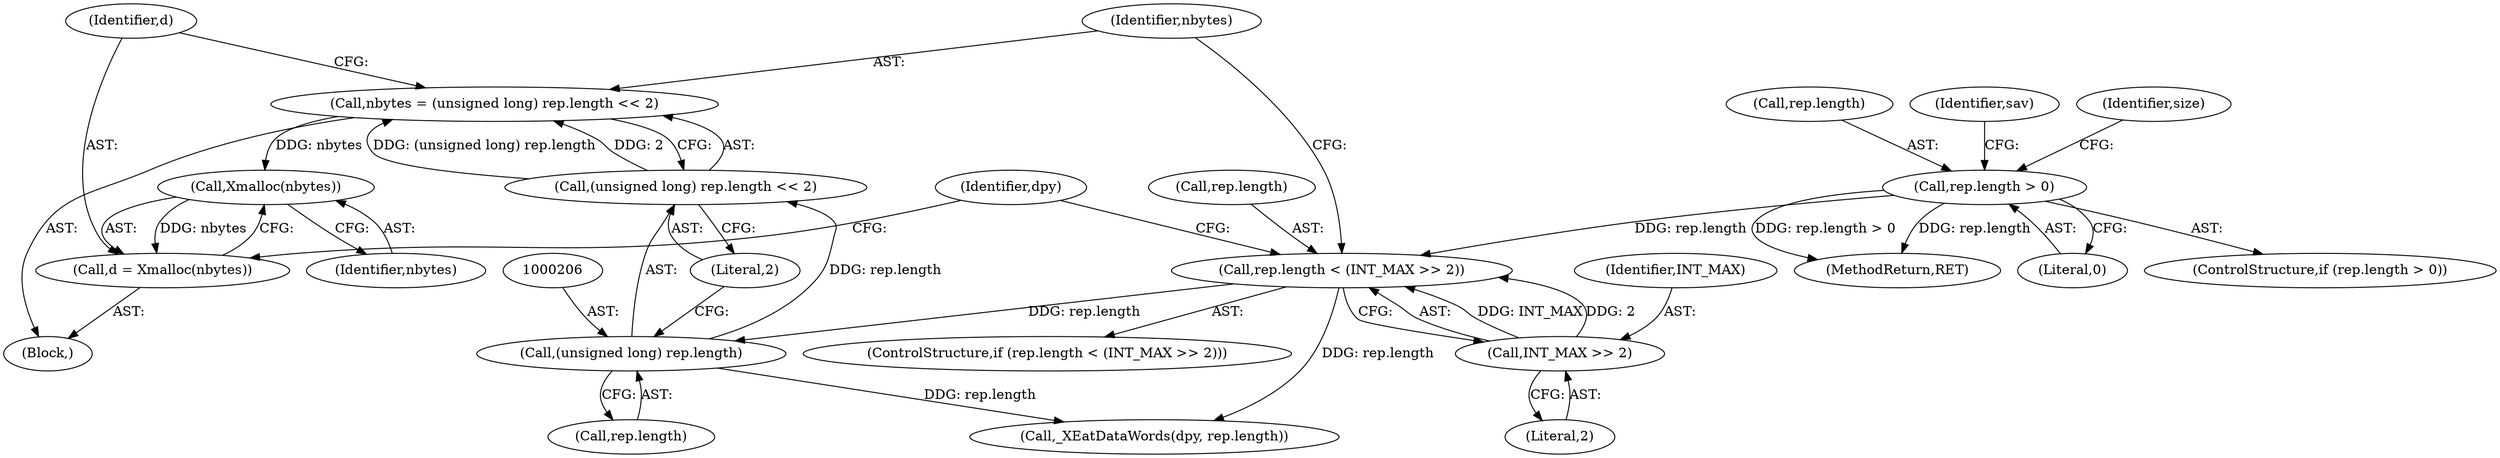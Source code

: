 digraph "1_libXi_19a9cd607de73947fcfb104682f203ffe4e1f4e5_0@API" {
"1000213" [label="(Call,Xmalloc(nbytes))"];
"1000202" [label="(Call,nbytes = (unsigned long) rep.length << 2)"];
"1000204" [label="(Call,(unsigned long) rep.length << 2)"];
"1000205" [label="(Call,(unsigned long) rep.length)"];
"1000194" [label="(Call,rep.length < (INT_MAX >> 2))"];
"1000182" [label="(Call,rep.length > 0)"];
"1000198" [label="(Call,INT_MAX >> 2)"];
"1000211" [label="(Call,d = Xmalloc(nbytes))"];
"1000205" [label="(Call,(unsigned long) rep.length)"];
"1000201" [label="(Block,)"];
"1000195" [label="(Call,rep.length)"];
"1000193" [label="(ControlStructure,if (rep.length < (INT_MAX >> 2)))"];
"1000182" [label="(Call,rep.length > 0)"];
"1000203" [label="(Identifier,nbytes)"];
"1000216" [label="(Identifier,dpy)"];
"1000211" [label="(Call,d = Xmalloc(nbytes))"];
"1000202" [label="(Call,nbytes = (unsigned long) rep.length << 2)"];
"1000200" [label="(Literal,2)"];
"1000213" [label="(Call,Xmalloc(nbytes))"];
"1000181" [label="(ControlStructure,if (rep.length > 0))"];
"1000186" [label="(Literal,0)"];
"1000204" [label="(Call,(unsigned long) rep.length << 2)"];
"1000222" [label="(Identifier,sav)"];
"1000212" [label="(Identifier,d)"];
"1000207" [label="(Call,rep.length)"];
"1000215" [label="(Call,_XEatDataWords(dpy, rep.length))"];
"1000199" [label="(Identifier,INT_MAX)"];
"1000198" [label="(Call,INT_MAX >> 2)"];
"1000194" [label="(Call,rep.length < (INT_MAX >> 2))"];
"1000665" [label="(MethodReturn,RET)"];
"1000191" [label="(Identifier,size)"];
"1000210" [label="(Literal,2)"];
"1000183" [label="(Call,rep.length)"];
"1000214" [label="(Identifier,nbytes)"];
"1000213" -> "1000211"  [label="AST: "];
"1000213" -> "1000214"  [label="CFG: "];
"1000214" -> "1000213"  [label="AST: "];
"1000211" -> "1000213"  [label="CFG: "];
"1000213" -> "1000211"  [label="DDG: nbytes"];
"1000202" -> "1000213"  [label="DDG: nbytes"];
"1000202" -> "1000201"  [label="AST: "];
"1000202" -> "1000204"  [label="CFG: "];
"1000203" -> "1000202"  [label="AST: "];
"1000204" -> "1000202"  [label="AST: "];
"1000212" -> "1000202"  [label="CFG: "];
"1000204" -> "1000202"  [label="DDG: (unsigned long) rep.length"];
"1000204" -> "1000202"  [label="DDG: 2"];
"1000204" -> "1000210"  [label="CFG: "];
"1000205" -> "1000204"  [label="AST: "];
"1000210" -> "1000204"  [label="AST: "];
"1000205" -> "1000204"  [label="DDG: rep.length"];
"1000205" -> "1000207"  [label="CFG: "];
"1000206" -> "1000205"  [label="AST: "];
"1000207" -> "1000205"  [label="AST: "];
"1000210" -> "1000205"  [label="CFG: "];
"1000194" -> "1000205"  [label="DDG: rep.length"];
"1000205" -> "1000215"  [label="DDG: rep.length"];
"1000194" -> "1000193"  [label="AST: "];
"1000194" -> "1000198"  [label="CFG: "];
"1000195" -> "1000194"  [label="AST: "];
"1000198" -> "1000194"  [label="AST: "];
"1000203" -> "1000194"  [label="CFG: "];
"1000216" -> "1000194"  [label="CFG: "];
"1000182" -> "1000194"  [label="DDG: rep.length"];
"1000198" -> "1000194"  [label="DDG: INT_MAX"];
"1000198" -> "1000194"  [label="DDG: 2"];
"1000194" -> "1000215"  [label="DDG: rep.length"];
"1000182" -> "1000181"  [label="AST: "];
"1000182" -> "1000186"  [label="CFG: "];
"1000183" -> "1000182"  [label="AST: "];
"1000186" -> "1000182"  [label="AST: "];
"1000191" -> "1000182"  [label="CFG: "];
"1000222" -> "1000182"  [label="CFG: "];
"1000182" -> "1000665"  [label="DDG: rep.length > 0"];
"1000182" -> "1000665"  [label="DDG: rep.length"];
"1000198" -> "1000200"  [label="CFG: "];
"1000199" -> "1000198"  [label="AST: "];
"1000200" -> "1000198"  [label="AST: "];
"1000211" -> "1000201"  [label="AST: "];
"1000212" -> "1000211"  [label="AST: "];
"1000216" -> "1000211"  [label="CFG: "];
}
